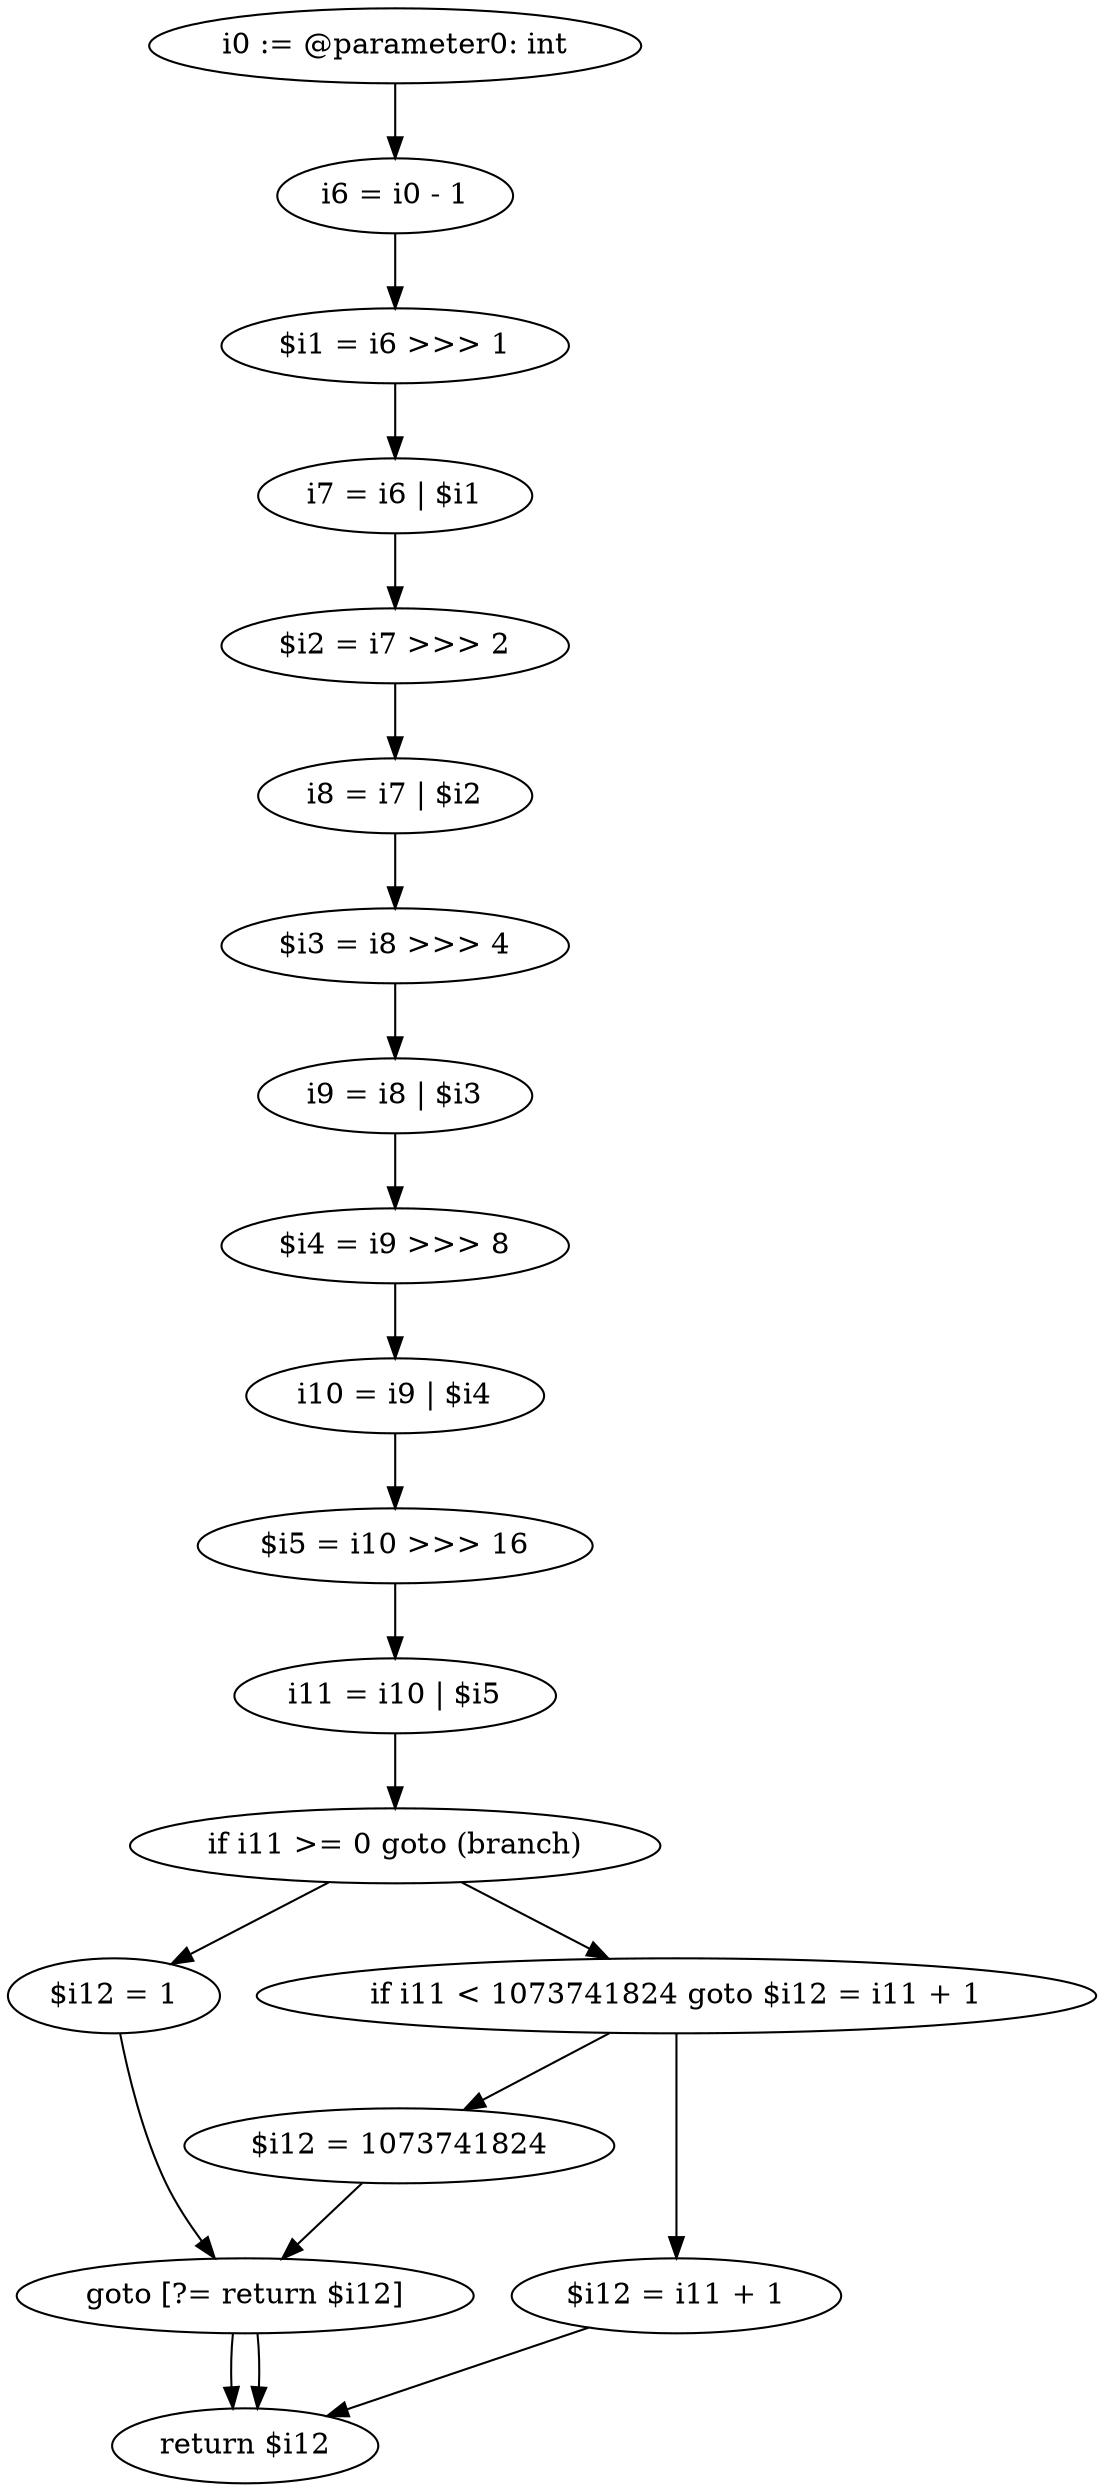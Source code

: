digraph "unitGraph" {
    "i0 := @parameter0: int"
    "i6 = i0 - 1"
    "$i1 = i6 >>> 1"
    "i7 = i6 | $i1"
    "$i2 = i7 >>> 2"
    "i8 = i7 | $i2"
    "$i3 = i8 >>> 4"
    "i9 = i8 | $i3"
    "$i4 = i9 >>> 8"
    "i10 = i9 | $i4"
    "$i5 = i10 >>> 16"
    "i11 = i10 | $i5"
    "if i11 >= 0 goto (branch)"
    "$i12 = 1"
    "goto [?= return $i12]"
    "if i11 < 1073741824 goto $i12 = i11 + 1"
    "$i12 = 1073741824"
    "$i12 = i11 + 1"
    "return $i12"
    "i0 := @parameter0: int"->"i6 = i0 - 1";
    "i6 = i0 - 1"->"$i1 = i6 >>> 1";
    "$i1 = i6 >>> 1"->"i7 = i6 | $i1";
    "i7 = i6 | $i1"->"$i2 = i7 >>> 2";
    "$i2 = i7 >>> 2"->"i8 = i7 | $i2";
    "i8 = i7 | $i2"->"$i3 = i8 >>> 4";
    "$i3 = i8 >>> 4"->"i9 = i8 | $i3";
    "i9 = i8 | $i3"->"$i4 = i9 >>> 8";
    "$i4 = i9 >>> 8"->"i10 = i9 | $i4";
    "i10 = i9 | $i4"->"$i5 = i10 >>> 16";
    "$i5 = i10 >>> 16"->"i11 = i10 | $i5";
    "i11 = i10 | $i5"->"if i11 >= 0 goto (branch)";
    "if i11 >= 0 goto (branch)"->"$i12 = 1";
    "if i11 >= 0 goto (branch)"->"if i11 < 1073741824 goto $i12 = i11 + 1";
    "$i12 = 1"->"goto [?= return $i12]";
    "goto [?= return $i12]"->"return $i12";
    "if i11 < 1073741824 goto $i12 = i11 + 1"->"$i12 = 1073741824";
    "if i11 < 1073741824 goto $i12 = i11 + 1"->"$i12 = i11 + 1";
    "$i12 = 1073741824"->"goto [?= return $i12]";
    "goto [?= return $i12]"->"return $i12";
    "$i12 = i11 + 1"->"return $i12";
}
